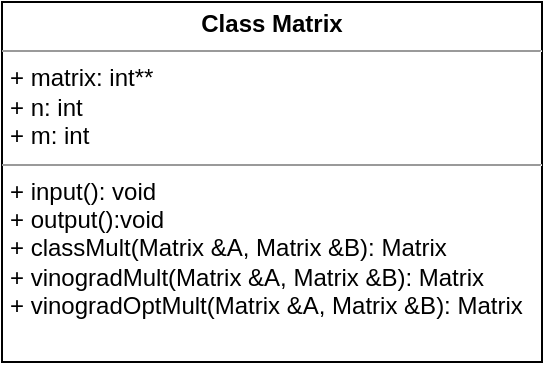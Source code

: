 <mxfile>
    <diagram id="7awbp9yrDexjhrNLUY71" name="Page-1">
        <mxGraphModel dx="870" dy="602" grid="1" gridSize="10" guides="1" tooltips="1" connect="1" arrows="1" fold="1" page="1" pageScale="1" pageWidth="850" pageHeight="1100" math="0" shadow="0">
            <root>
                <mxCell id="0"/>
                <mxCell id="1" parent="0"/>
                <mxCell id="2" value="&lt;p style=&quot;margin: 0px ; margin-top: 4px ; text-align: center&quot;&gt;&lt;b&gt;Class Matrix&lt;/b&gt;&lt;/p&gt;&lt;hr size=&quot;1&quot;&gt;&lt;p style=&quot;margin: 0px ; margin-left: 4px&quot;&gt;+ matrix: int**&lt;/p&gt;&lt;p style=&quot;margin: 0px ; margin-left: 4px&quot;&gt;+ n: int&lt;/p&gt;&lt;p style=&quot;margin: 0px ; margin-left: 4px&quot;&gt;+ m: int&lt;/p&gt;&lt;hr size=&quot;1&quot;&gt;&lt;p style=&quot;margin: 0px ; margin-left: 4px&quot;&gt;+ input(): void&lt;/p&gt;&lt;p style=&quot;margin: 0px ; margin-left: 4px&quot;&gt;+ output():void&lt;/p&gt;&lt;p style=&quot;margin: 0px ; margin-left: 4px&quot;&gt;+ classMult(Matrix &amp;amp;A, Matrix &amp;amp;B): Matrix&lt;/p&gt;&lt;p style=&quot;margin: 0px ; margin-left: 4px&quot;&gt;+ vinogradMult(Matrix &amp;amp;A, Matrix &amp;amp;B): Matrix&lt;br&gt;&lt;/p&gt;&lt;p style=&quot;margin: 0px ; margin-left: 4px&quot;&gt;+ vinogradOptMult(Matrix &amp;amp;A, Matrix &amp;amp;B): Matrix&lt;br&gt;&lt;/p&gt;" style="verticalAlign=top;align=left;overflow=fill;fontSize=12;fontFamily=Helvetica;html=1;" vertex="1" parent="1">
                    <mxGeometry x="340" y="210" width="270" height="180" as="geometry"/>
                </mxCell>
            </root>
        </mxGraphModel>
    </diagram>
</mxfile>